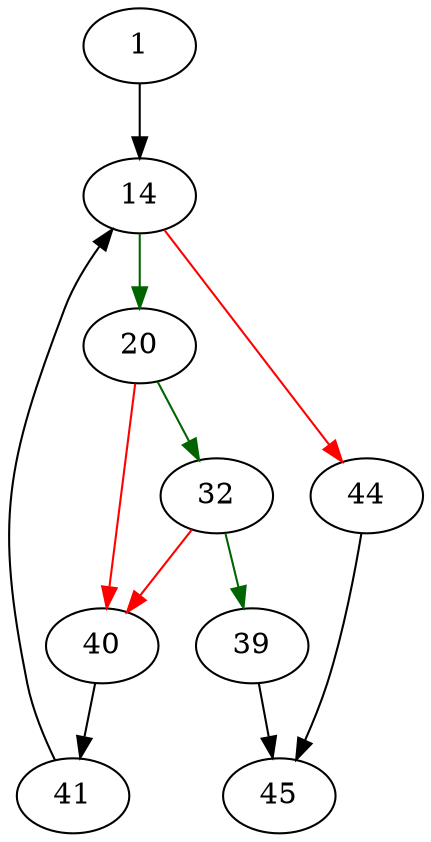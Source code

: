 strict digraph "subjRequiresPage" {
	// Node definitions.
	1 [entry=true];
	14;
	20;
	44;
	32;
	40;
	39;
	45;
	41;

	// Edge definitions.
	1 -> 14;
	14 -> 20 [
		color=darkgreen
		cond=true
	];
	14 -> 44 [
		color=red
		cond=false
	];
	20 -> 32 [
		color=darkgreen
		cond=true
	];
	20 -> 40 [
		color=red
		cond=false
	];
	44 -> 45;
	32 -> 40 [
		color=red
		cond=false
	];
	32 -> 39 [
		color=darkgreen
		cond=true
	];
	40 -> 41;
	39 -> 45;
	41 -> 14;
}